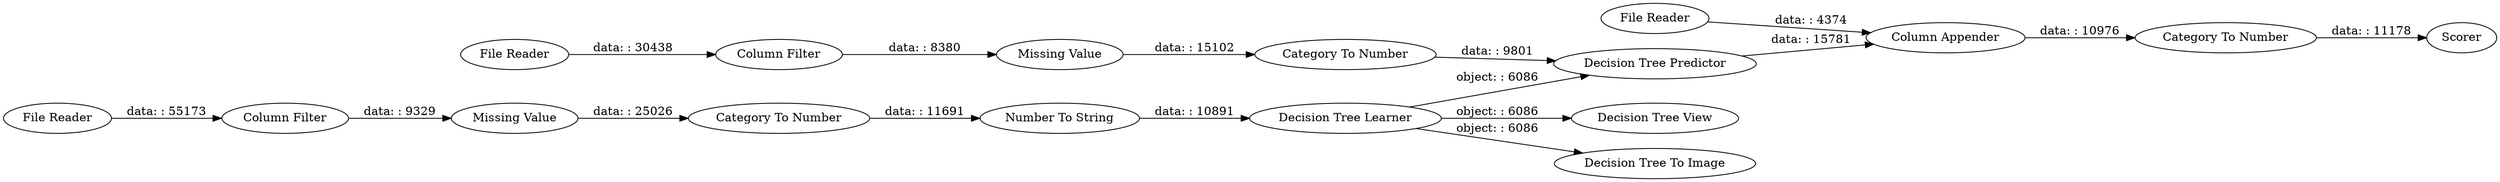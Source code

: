 digraph {
	"-2692920043260317800_20" [label="Decision Tree View"]
	"-2692920043260317800_7" [label="Missing Value"]
	"-2692920043260317800_10" [label="Decision Tree Learner"]
	"-2692920043260317800_3" [label="File Reader"]
	"-2692920043260317800_19" [label="Decision Tree To Image"]
	"-2692920043260317800_9" [label="Category To Number"]
	"-2692920043260317800_2" [label="File Reader"]
	"-2692920043260317800_16" [label="Column Appender"]
	"-2692920043260317800_18" [label=Scorer]
	"-2692920043260317800_8" [label="Category To Number"]
	"-2692920043260317800_1" [label="File Reader"]
	"-2692920043260317800_17" [label="Category To Number"]
	"-2692920043260317800_14" [label="Number To String"]
	"-2692920043260317800_4" [label="Missing Value"]
	"-2692920043260317800_15" [label="Decision Tree Predictor"]
	"-2692920043260317800_6" [label="Column Filter"]
	"-2692920043260317800_5" [label="Column Filter"]
	"-2692920043260317800_5" -> "-2692920043260317800_4" [label="data: : 9329"]
	"-2692920043260317800_4" -> "-2692920043260317800_8" [label="data: : 25026"]
	"-2692920043260317800_7" -> "-2692920043260317800_9" [label="data: : 15102"]
	"-2692920043260317800_16" -> "-2692920043260317800_17" [label="data: : 10976"]
	"-2692920043260317800_9" -> "-2692920043260317800_15" [label="data: : 9801"]
	"-2692920043260317800_10" -> "-2692920043260317800_15" [label="object: : 6086"]
	"-2692920043260317800_10" -> "-2692920043260317800_20" [label="object: : 6086"]
	"-2692920043260317800_6" -> "-2692920043260317800_7" [label="data: : 8380"]
	"-2692920043260317800_15" -> "-2692920043260317800_16" [label="data: : 15781"]
	"-2692920043260317800_14" -> "-2692920043260317800_10" [label="data: : 10891"]
	"-2692920043260317800_2" -> "-2692920043260317800_5" [label="data: : 55173"]
	"-2692920043260317800_10" -> "-2692920043260317800_19" [label="object: : 6086"]
	"-2692920043260317800_8" -> "-2692920043260317800_14" [label="data: : 11691"]
	"-2692920043260317800_3" -> "-2692920043260317800_16" [label="data: : 4374"]
	"-2692920043260317800_17" -> "-2692920043260317800_18" [label="data: : 11178"]
	"-2692920043260317800_1" -> "-2692920043260317800_6" [label="data: : 30438"]
	rankdir=LR
}
